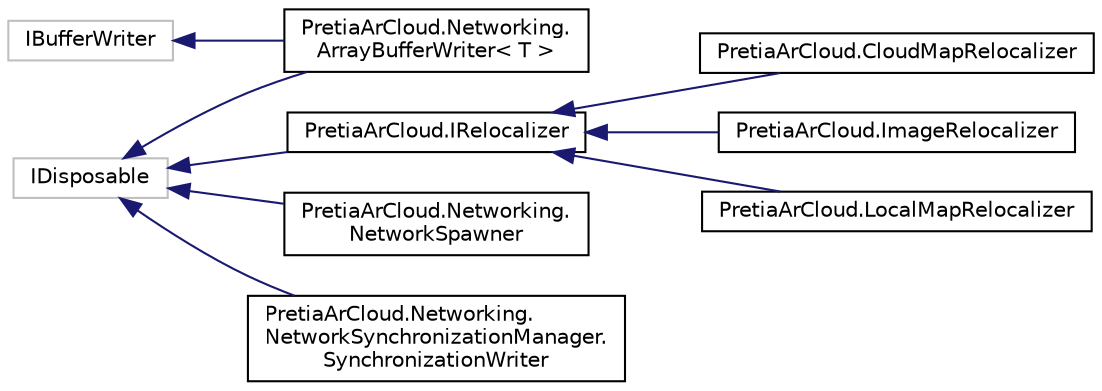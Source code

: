 digraph "Graphical Class Hierarchy"
{
 // LATEX_PDF_SIZE
  edge [fontname="Helvetica",fontsize="10",labelfontname="Helvetica",labelfontsize="10"];
  node [fontname="Helvetica",fontsize="10",shape=record];
  rankdir="LR";
  Node190 [label="IBufferWriter",height=0.2,width=0.4,color="grey75", fillcolor="white", style="filled",tooltip=" "];
  Node190 -> Node186 [dir="back",color="midnightblue",fontsize="10",style="solid",fontname="Helvetica"];
  Node186 [label="PretiaArCloud.Networking.\lArrayBufferWriter\< T \>",height=0.2,width=0.4,color="black", fillcolor="white", style="filled",URL="$classPretiaArCloud_1_1Networking_1_1ArrayBufferWriter.html",tooltip=" "];
  Node181 [label="IDisposable",height=0.2,width=0.4,color="grey75", fillcolor="white", style="filled",tooltip=" "];
  Node181 -> Node0 [dir="back",color="midnightblue",fontsize="10",style="solid",fontname="Helvetica"];
  Node0 [label="PretiaArCloud.IRelocalizer",height=0.2,width=0.4,color="black", fillcolor="white", style="filled",URL="$interfacePretiaArCloud_1_1IRelocalizer.html",tooltip=" "];
  Node0 -> Node1 [dir="back",color="midnightblue",fontsize="10",style="solid",fontname="Helvetica"];
  Node1 [label="PretiaArCloud.CloudMapRelocalizer",height=0.2,width=0.4,color="black", fillcolor="white", style="filled",URL="$classPretiaArCloud_1_1CloudMapRelocalizer.html",tooltip=" "];
  Node0 -> Node2 [dir="back",color="midnightblue",fontsize="10",style="solid",fontname="Helvetica"];
  Node2 [label="PretiaArCloud.ImageRelocalizer",height=0.2,width=0.4,color="black", fillcolor="white", style="filled",URL="$classPretiaArCloud_1_1ImageRelocalizer.html",tooltip=" "];
  Node0 -> Node3 [dir="back",color="midnightblue",fontsize="10",style="solid",fontname="Helvetica"];
  Node3 [label="PretiaArCloud.LocalMapRelocalizer",height=0.2,width=0.4,color="black", fillcolor="white", style="filled",URL="$classPretiaArCloud_1_1LocalMapRelocalizer.html",tooltip=" "];
  Node181 -> Node186 [dir="back",color="midnightblue",fontsize="10",style="solid",fontname="Helvetica"];
  Node181 -> Node187 [dir="back",color="midnightblue",fontsize="10",style="solid",fontname="Helvetica"];
  Node187 [label="PretiaArCloud.Networking.\lNetworkSpawner",height=0.2,width=0.4,color="black", fillcolor="white", style="filled",URL="$classPretiaArCloud_1_1Networking_1_1NetworkSpawner.html",tooltip=" "];
  Node181 -> Node188 [dir="back",color="midnightblue",fontsize="10",style="solid",fontname="Helvetica"];
  Node188 [label="PretiaArCloud.Networking.\lNetworkSynchronizationManager.\lSynchronizationWriter",height=0.2,width=0.4,color="black", fillcolor="white", style="filled",URL="$structPretiaArCloud_1_1Networking_1_1NetworkSynchronizationManager_1_1SynchronizationWriter.html",tooltip=" "];
}
